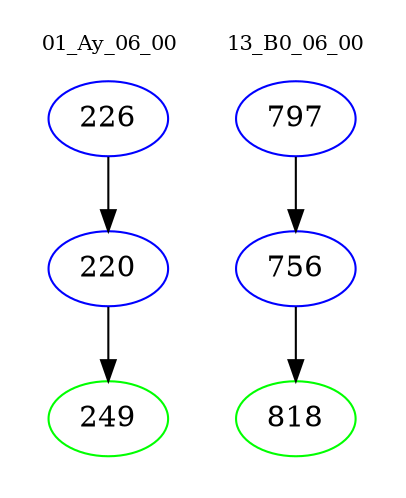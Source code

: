 digraph{
subgraph cluster_0 {
color = white
label = "01_Ay_06_00";
fontsize=10;
T0_226 [label="226", color="blue"]
T0_226 -> T0_220 [color="black"]
T0_220 [label="220", color="blue"]
T0_220 -> T0_249 [color="black"]
T0_249 [label="249", color="green"]
}
subgraph cluster_1 {
color = white
label = "13_B0_06_00";
fontsize=10;
T1_797 [label="797", color="blue"]
T1_797 -> T1_756 [color="black"]
T1_756 [label="756", color="blue"]
T1_756 -> T1_818 [color="black"]
T1_818 [label="818", color="green"]
}
}
